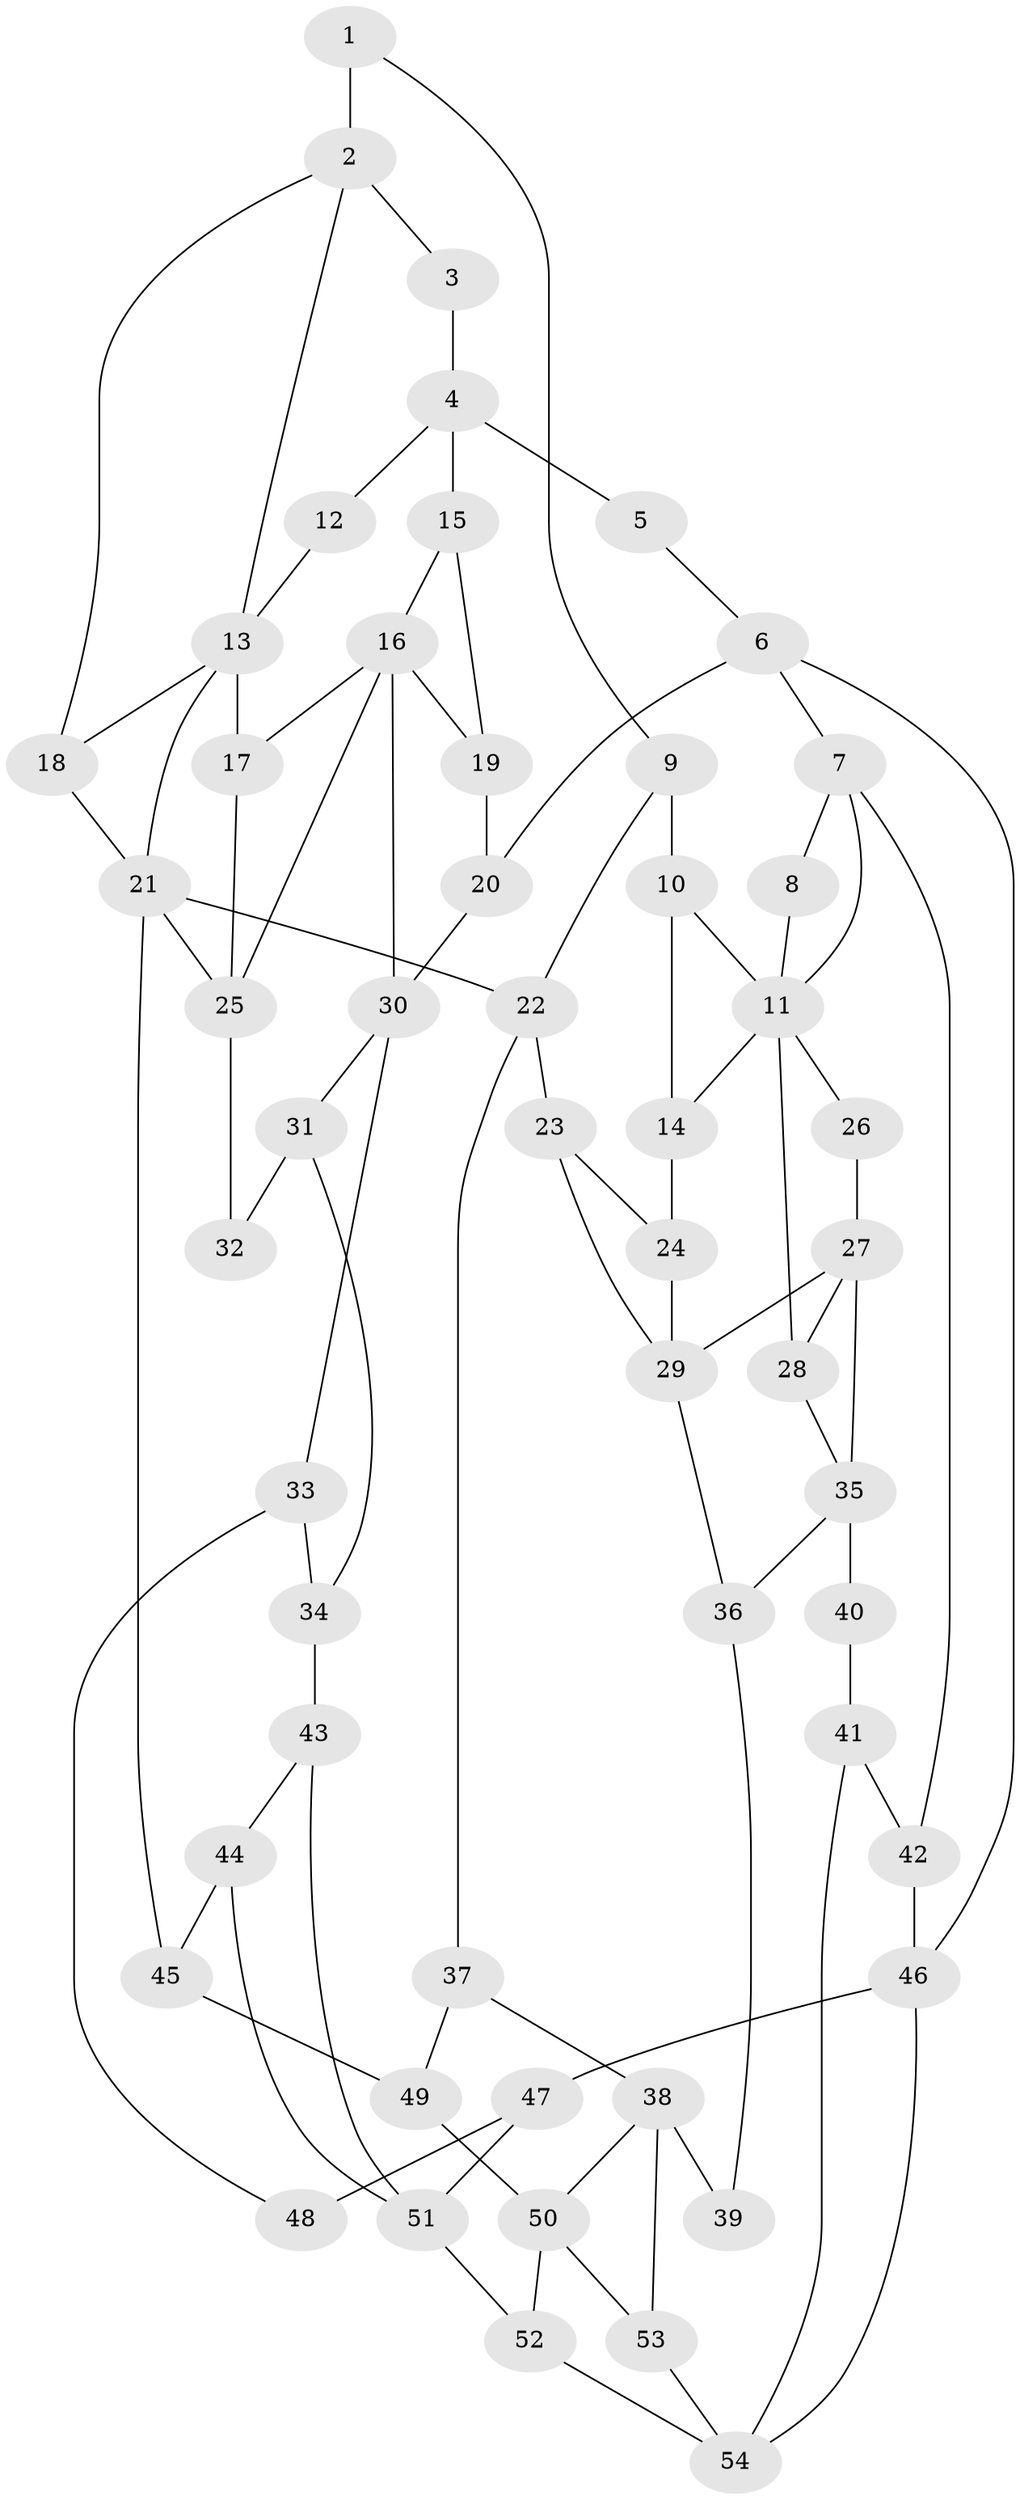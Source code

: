 // original degree distribution, {3: 0.018518518518518517, 4: 0.21296296296296297, 5: 0.5740740740740741, 6: 0.19444444444444445}
// Generated by graph-tools (version 1.1) at 2025/38/03/09/25 02:38:22]
// undirected, 54 vertices, 88 edges
graph export_dot {
graph [start="1"]
  node [color=gray90,style=filled];
  1;
  2;
  3;
  4;
  5;
  6;
  7;
  8;
  9;
  10;
  11;
  12;
  13;
  14;
  15;
  16;
  17;
  18;
  19;
  20;
  21;
  22;
  23;
  24;
  25;
  26;
  27;
  28;
  29;
  30;
  31;
  32;
  33;
  34;
  35;
  36;
  37;
  38;
  39;
  40;
  41;
  42;
  43;
  44;
  45;
  46;
  47;
  48;
  49;
  50;
  51;
  52;
  53;
  54;
  1 -- 2 [weight=2.0];
  1 -- 9 [weight=1.0];
  2 -- 3 [weight=1.0];
  2 -- 13 [weight=1.0];
  2 -- 18 [weight=1.0];
  3 -- 4 [weight=2.0];
  4 -- 5 [weight=2.0];
  4 -- 12 [weight=1.0];
  4 -- 15 [weight=1.0];
  5 -- 6 [weight=1.0];
  6 -- 7 [weight=1.0];
  6 -- 20 [weight=1.0];
  6 -- 46 [weight=1.0];
  7 -- 8 [weight=1.0];
  7 -- 11 [weight=1.0];
  7 -- 42 [weight=1.0];
  8 -- 11 [weight=1.0];
  9 -- 10 [weight=1.0];
  9 -- 22 [weight=1.0];
  10 -- 11 [weight=1.0];
  10 -- 14 [weight=1.0];
  11 -- 14 [weight=1.0];
  11 -- 26 [weight=1.0];
  11 -- 28 [weight=1.0];
  12 -- 13 [weight=2.0];
  13 -- 17 [weight=1.0];
  13 -- 18 [weight=1.0];
  13 -- 21 [weight=1.0];
  14 -- 24 [weight=1.0];
  15 -- 16 [weight=1.0];
  15 -- 19 [weight=1.0];
  16 -- 17 [weight=1.0];
  16 -- 19 [weight=1.0];
  16 -- 25 [weight=1.0];
  16 -- 30 [weight=1.0];
  17 -- 25 [weight=1.0];
  18 -- 21 [weight=1.0];
  19 -- 20 [weight=1.0];
  20 -- 30 [weight=1.0];
  21 -- 22 [weight=1.0];
  21 -- 25 [weight=2.0];
  21 -- 45 [weight=1.0];
  22 -- 23 [weight=1.0];
  22 -- 37 [weight=1.0];
  23 -- 24 [weight=1.0];
  23 -- 29 [weight=1.0];
  24 -- 29 [weight=1.0];
  25 -- 32 [weight=2.0];
  26 -- 27 [weight=2.0];
  27 -- 28 [weight=1.0];
  27 -- 29 [weight=2.0];
  27 -- 35 [weight=1.0];
  28 -- 35 [weight=1.0];
  29 -- 36 [weight=1.0];
  30 -- 31 [weight=1.0];
  30 -- 33 [weight=1.0];
  31 -- 32 [weight=1.0];
  31 -- 34 [weight=1.0];
  33 -- 34 [weight=1.0];
  33 -- 48 [weight=1.0];
  34 -- 43 [weight=1.0];
  35 -- 36 [weight=1.0];
  35 -- 40 [weight=2.0];
  36 -- 39 [weight=1.0];
  37 -- 38 [weight=1.0];
  37 -- 49 [weight=1.0];
  38 -- 39 [weight=2.0];
  38 -- 50 [weight=1.0];
  38 -- 53 [weight=1.0];
  40 -- 41 [weight=4.0];
  41 -- 42 [weight=1.0];
  41 -- 54 [weight=1.0];
  42 -- 46 [weight=2.0];
  43 -- 44 [weight=1.0];
  43 -- 51 [weight=1.0];
  44 -- 45 [weight=1.0];
  44 -- 51 [weight=1.0];
  45 -- 49 [weight=1.0];
  46 -- 47 [weight=2.0];
  46 -- 54 [weight=1.0];
  47 -- 48 [weight=2.0];
  47 -- 51 [weight=2.0];
  49 -- 50 [weight=2.0];
  50 -- 52 [weight=2.0];
  50 -- 53 [weight=1.0];
  51 -- 52 [weight=2.0];
  52 -- 54 [weight=1.0];
  53 -- 54 [weight=1.0];
}
